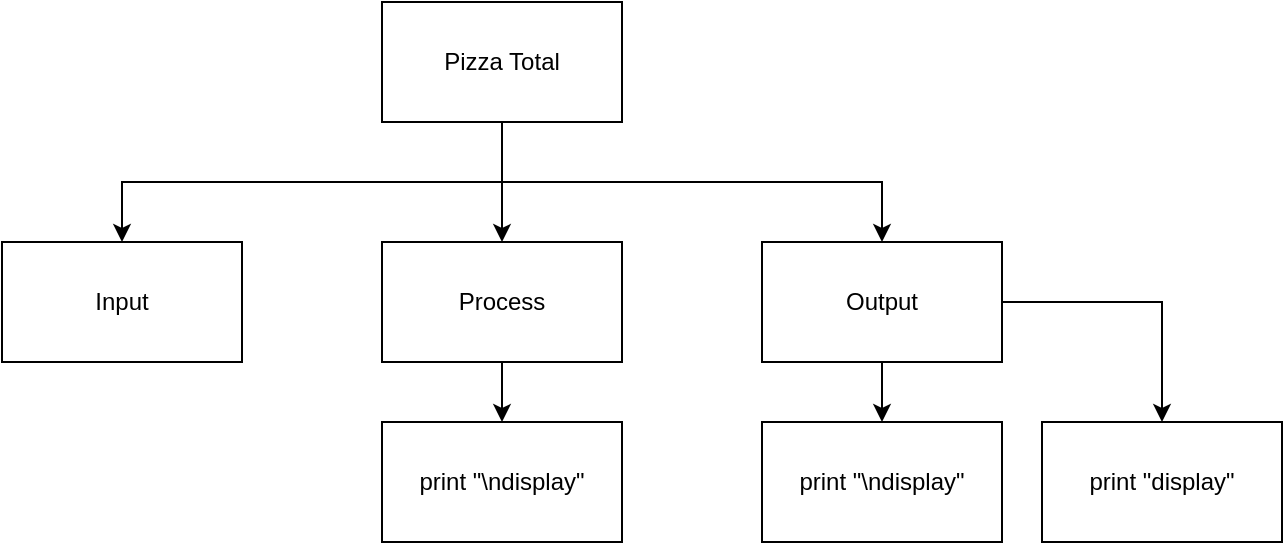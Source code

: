 <mxfile>
    <diagram id="nqzTyrHb5WO1XzP2SndS" name="Page-1">
        <mxGraphModel dx="1074" dy="755" grid="1" gridSize="10" guides="1" tooltips="1" connect="1" arrows="1" fold="1" page="1" pageScale="1" pageWidth="827" pageHeight="1169" math="0" shadow="0">
            <root>
                <mxCell id="0"/>
                <mxCell id="1" parent="0"/>
                <mxCell id="18" style="edgeStyle=none;html=1;exitX=0.5;exitY=1;exitDx=0;exitDy=0;" edge="1" parent="1" source="21" target="23">
                    <mxGeometry relative="1" as="geometry">
                        <Array as="points">
                            <mxPoint x="280" y="120"/>
                        </Array>
                    </mxGeometry>
                </mxCell>
                <mxCell id="19" style="edgeStyle=none;html=1;entryX=0.5;entryY=0;entryDx=0;entryDy=0;rounded=0;" edge="1" parent="1" target="25">
                    <mxGeometry relative="1" as="geometry">
                        <mxPoint x="280" y="120" as="sourcePoint"/>
                        <Array as="points">
                            <mxPoint x="470" y="120"/>
                        </Array>
                    </mxGeometry>
                </mxCell>
                <mxCell id="20" style="edgeStyle=none;rounded=0;html=1;entryX=0.5;entryY=0;entryDx=0;entryDy=0;" edge="1" parent="1" target="22">
                    <mxGeometry relative="1" as="geometry">
                        <mxPoint x="280" y="120" as="sourcePoint"/>
                        <Array as="points">
                            <mxPoint x="90" y="120"/>
                        </Array>
                    </mxGeometry>
                </mxCell>
                <mxCell id="21" value="Pizza Total" style="rounded=0;whiteSpace=wrap;html=1;" vertex="1" parent="1">
                    <mxGeometry x="220" y="30" width="120" height="60" as="geometry"/>
                </mxCell>
                <mxCell id="22" value="Input" style="rounded=0;whiteSpace=wrap;html=1;" vertex="1" parent="1">
                    <mxGeometry x="30" y="150" width="120" height="60" as="geometry"/>
                </mxCell>
                <mxCell id="30" style="edgeStyle=none;rounded=0;html=1;entryX=0.5;entryY=0;entryDx=0;entryDy=0;" edge="1" parent="1" source="23" target="29">
                    <mxGeometry relative="1" as="geometry"/>
                </mxCell>
                <mxCell id="23" value="Process" style="rounded=0;whiteSpace=wrap;html=1;" vertex="1" parent="1">
                    <mxGeometry x="220" y="150" width="120" height="60" as="geometry"/>
                </mxCell>
                <mxCell id="24" style="edgeStyle=none;rounded=0;html=1;" edge="1" parent="1" source="25" target="26">
                    <mxGeometry relative="1" as="geometry"/>
                </mxCell>
                <mxCell id="28" style="edgeStyle=none;html=1;entryX=0.5;entryY=0;entryDx=0;entryDy=0;exitX=1;exitY=0.5;exitDx=0;exitDy=0;rounded=0;" edge="1" parent="1" source="25" target="27">
                    <mxGeometry relative="1" as="geometry">
                        <Array as="points">
                            <mxPoint x="610" y="180"/>
                        </Array>
                    </mxGeometry>
                </mxCell>
                <mxCell id="25" value="Output" style="rounded=0;whiteSpace=wrap;html=1;" vertex="1" parent="1">
                    <mxGeometry x="410" y="150" width="120" height="60" as="geometry"/>
                </mxCell>
                <mxCell id="26" value="print &quot;\ndisplay&quot;" style="rounded=0;whiteSpace=wrap;html=1;" vertex="1" parent="1">
                    <mxGeometry x="410" y="240" width="120" height="60" as="geometry"/>
                </mxCell>
                <mxCell id="27" value="print &quot;display&quot;" style="rounded=0;whiteSpace=wrap;html=1;" vertex="1" parent="1">
                    <mxGeometry x="550" y="240" width="120" height="60" as="geometry"/>
                </mxCell>
                <mxCell id="29" value="print &quot;\ndisplay&quot;" style="rounded=0;whiteSpace=wrap;html=1;" vertex="1" parent="1">
                    <mxGeometry x="220" y="240" width="120" height="60" as="geometry"/>
                </mxCell>
            </root>
        </mxGraphModel>
    </diagram>
</mxfile>